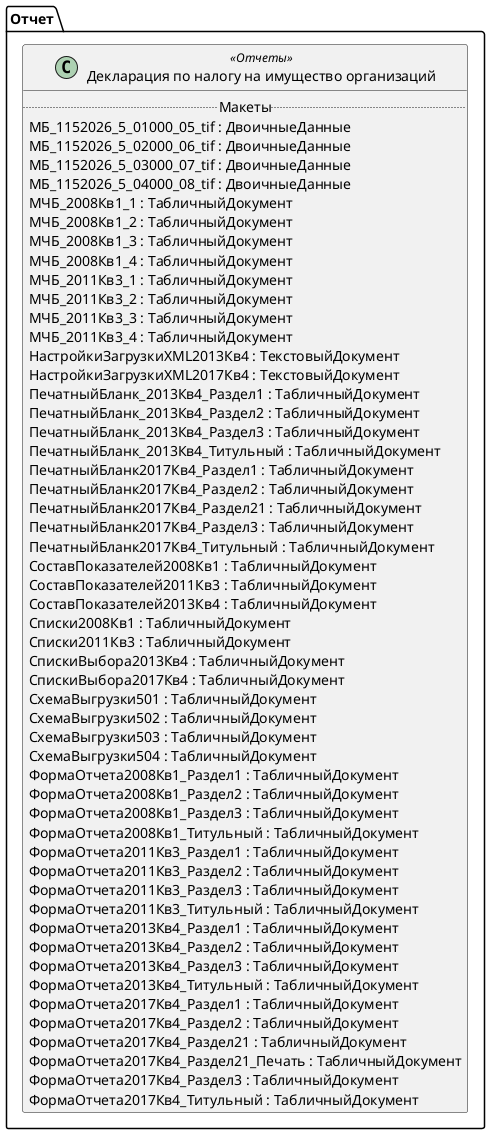 ﻿@startuml РегламентированныйОтчетИмущество
'!include templates.wsd
'..\include templates.wsd
class Отчет.РегламентированныйОтчетИмущество as "Декларация по налогу на имущество организаций" <<Отчеты>>
{
..Макеты..
МБ_1152026_5_01000_05_tif : ДвоичныеДанные
МБ_1152026_5_02000_06_tif : ДвоичныеДанные
МБ_1152026_5_03000_07_tif : ДвоичныеДанные
МБ_1152026_5_04000_08_tif : ДвоичныеДанные
МЧБ_2008Кв1_1 : ТабличныйДокумент
МЧБ_2008Кв1_2 : ТабличныйДокумент
МЧБ_2008Кв1_3 : ТабличныйДокумент
МЧБ_2008Кв1_4 : ТабличныйДокумент
МЧБ_2011Кв3_1 : ТабличныйДокумент
МЧБ_2011Кв3_2 : ТабличныйДокумент
МЧБ_2011Кв3_3 : ТабличныйДокумент
МЧБ_2011Кв3_4 : ТабличныйДокумент
НастройкиЗагрузкиXML2013Кв4 : ТекстовыйДокумент
НастройкиЗагрузкиXML2017Кв4 : ТекстовыйДокумент
ПечатныйБланк_2013Кв4_Раздел1 : ТабличныйДокумент
ПечатныйБланк_2013Кв4_Раздел2 : ТабличныйДокумент
ПечатныйБланк_2013Кв4_Раздел3 : ТабличныйДокумент
ПечатныйБланк_2013Кв4_Титульный : ТабличныйДокумент
ПечатныйБланк2017Кв4_Раздел1 : ТабличныйДокумент
ПечатныйБланк2017Кв4_Раздел2 : ТабличныйДокумент
ПечатныйБланк2017Кв4_Раздел21 : ТабличныйДокумент
ПечатныйБланк2017Кв4_Раздел3 : ТабличныйДокумент
ПечатныйБланк2017Кв4_Титульный : ТабличныйДокумент
СоставПоказателей2008Кв1 : ТабличныйДокумент
СоставПоказателей2011Кв3 : ТабличныйДокумент
СоставПоказателей2013Кв4 : ТабличныйДокумент
Списки2008Кв1 : ТабличныйДокумент
Списки2011Кв3 : ТабличныйДокумент
СпискиВыбора2013Кв4 : ТабличныйДокумент
СпискиВыбора2017Кв4 : ТабличныйДокумент
СхемаВыгрузки501 : ТабличныйДокумент
СхемаВыгрузки502 : ТабличныйДокумент
СхемаВыгрузки503 : ТабличныйДокумент
СхемаВыгрузки504 : ТабличныйДокумент
ФормаОтчета2008Кв1_Раздел1 : ТабличныйДокумент
ФормаОтчета2008Кв1_Раздел2 : ТабличныйДокумент
ФормаОтчета2008Кв1_Раздел3 : ТабличныйДокумент
ФормаОтчета2008Кв1_Титульный : ТабличныйДокумент
ФормаОтчета2011Кв3_Раздел1 : ТабличныйДокумент
ФормаОтчета2011Кв3_Раздел2 : ТабличныйДокумент
ФормаОтчета2011Кв3_Раздел3 : ТабличныйДокумент
ФормаОтчета2011Кв3_Титульный : ТабличныйДокумент
ФормаОтчета2013Кв4_Раздел1 : ТабличныйДокумент
ФормаОтчета2013Кв4_Раздел2 : ТабличныйДокумент
ФормаОтчета2013Кв4_Раздел3 : ТабличныйДокумент
ФормаОтчета2013Кв4_Титульный : ТабличныйДокумент
ФормаОтчета2017Кв4_Раздел1 : ТабличныйДокумент
ФормаОтчета2017Кв4_Раздел2 : ТабличныйДокумент
ФормаОтчета2017Кв4_Раздел21 : ТабличныйДокумент
ФормаОтчета2017Кв4_Раздел21_Печать : ТабличныйДокумент
ФормаОтчета2017Кв4_Раздел3 : ТабличныйДокумент
ФормаОтчета2017Кв4_Титульный : ТабличныйДокумент
}
@enduml
